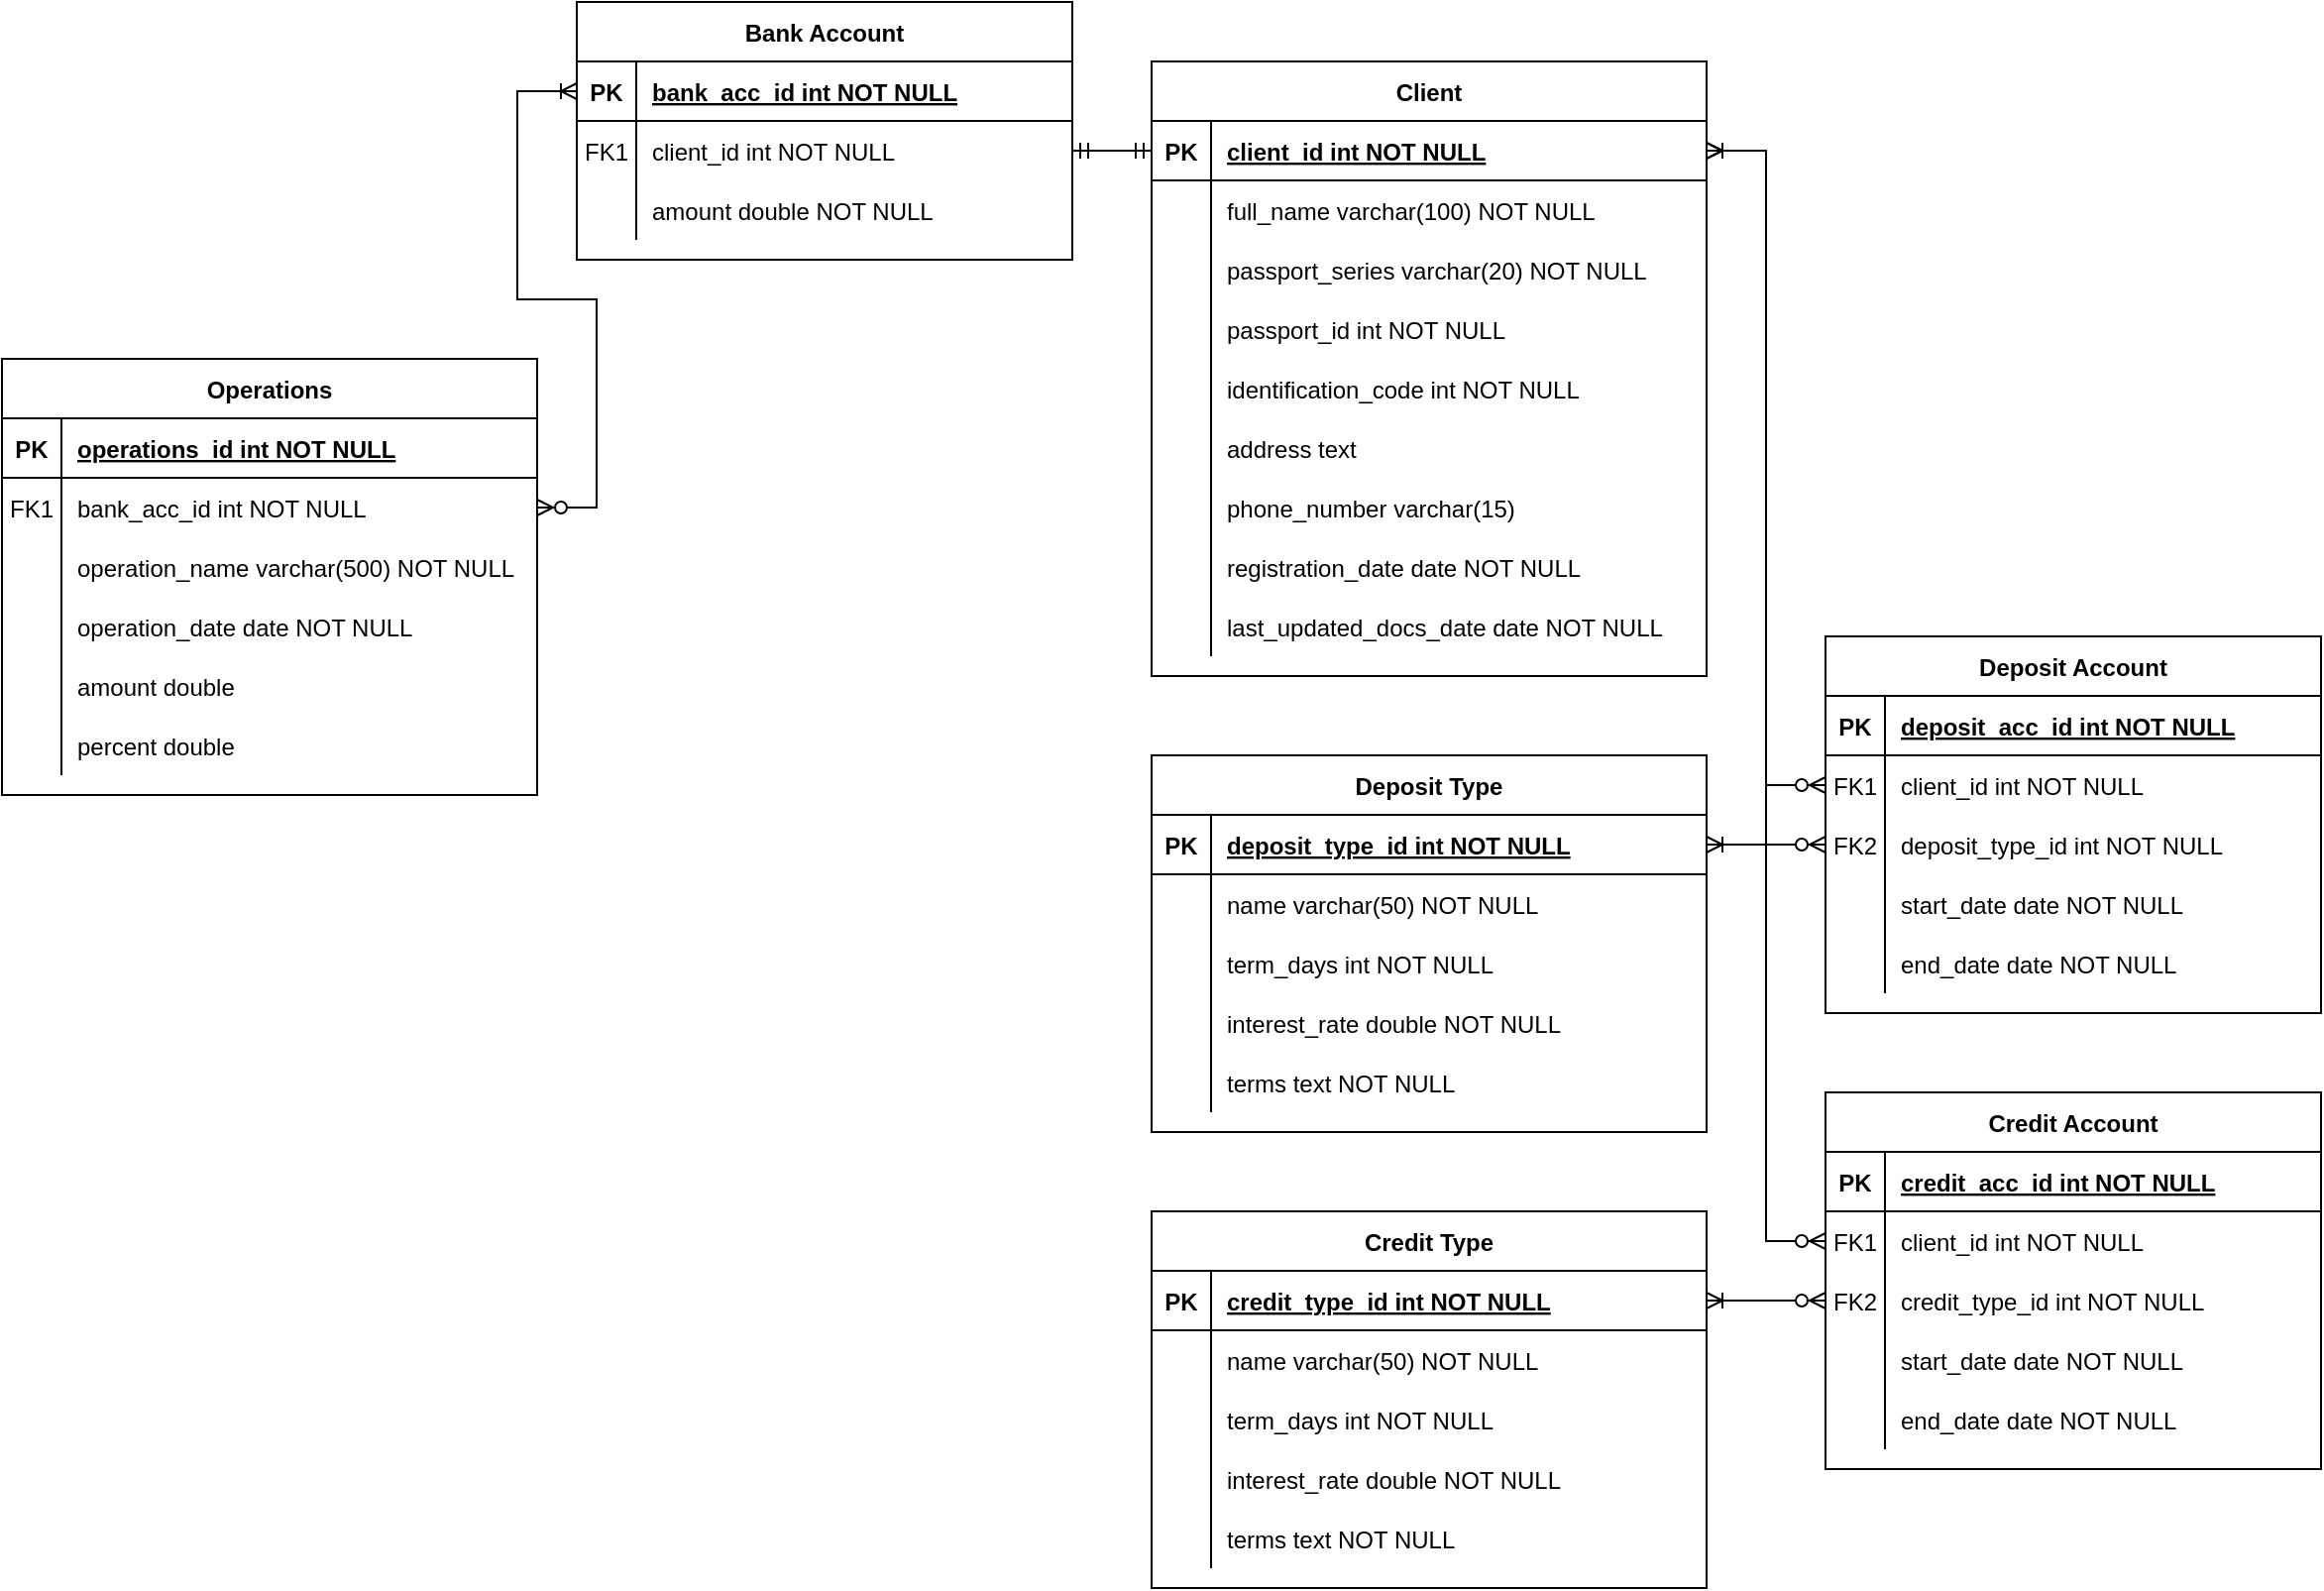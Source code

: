 <mxfile version="20.2.7" type="github">
  <diagram id="R2lEEEUBdFMjLlhIrx00" name="Page-1">
    <mxGraphModel dx="2382" dy="1233" grid="0" gridSize="10" guides="1" tooltips="1" connect="1" arrows="1" fold="1" page="0" pageScale="1" pageWidth="827" pageHeight="1169" math="0" shadow="0" extFonts="Permanent Marker^https://fonts.googleapis.com/css?family=Permanent+Marker">
      <root>
        <mxCell id="0" />
        <mxCell id="1" parent="0" />
        <mxCell id="C-vyLk0tnHw3VtMMgP7b-2" value="Client" style="shape=table;startSize=30;container=1;collapsible=1;childLayout=tableLayout;fixedRows=1;rowLines=0;fontStyle=1;align=center;resizeLast=1;" parent="1" vertex="1">
          <mxGeometry x="120" width="280" height="310" as="geometry" />
        </mxCell>
        <mxCell id="C-vyLk0tnHw3VtMMgP7b-3" value="" style="shape=partialRectangle;collapsible=0;dropTarget=0;pointerEvents=0;fillColor=none;points=[[0,0.5],[1,0.5]];portConstraint=eastwest;top=0;left=0;right=0;bottom=1;" parent="C-vyLk0tnHw3VtMMgP7b-2" vertex="1">
          <mxGeometry y="30" width="280" height="30" as="geometry" />
        </mxCell>
        <mxCell id="C-vyLk0tnHw3VtMMgP7b-4" value="PK" style="shape=partialRectangle;overflow=hidden;connectable=0;fillColor=none;top=0;left=0;bottom=0;right=0;fontStyle=1;" parent="C-vyLk0tnHw3VtMMgP7b-3" vertex="1">
          <mxGeometry width="30" height="30" as="geometry">
            <mxRectangle width="30" height="30" as="alternateBounds" />
          </mxGeometry>
        </mxCell>
        <mxCell id="C-vyLk0tnHw3VtMMgP7b-5" value="client_id int NOT NULL " style="shape=partialRectangle;overflow=hidden;connectable=0;fillColor=none;top=0;left=0;bottom=0;right=0;align=left;spacingLeft=6;fontStyle=5;" parent="C-vyLk0tnHw3VtMMgP7b-3" vertex="1">
          <mxGeometry x="30" width="250" height="30" as="geometry">
            <mxRectangle width="250" height="30" as="alternateBounds" />
          </mxGeometry>
        </mxCell>
        <mxCell id="C-vyLk0tnHw3VtMMgP7b-9" value="" style="shape=partialRectangle;collapsible=0;dropTarget=0;pointerEvents=0;fillColor=none;points=[[0,0.5],[1,0.5]];portConstraint=eastwest;top=0;left=0;right=0;bottom=0;" parent="C-vyLk0tnHw3VtMMgP7b-2" vertex="1">
          <mxGeometry y="60" width="280" height="30" as="geometry" />
        </mxCell>
        <mxCell id="C-vyLk0tnHw3VtMMgP7b-10" value="" style="shape=partialRectangle;overflow=hidden;connectable=0;fillColor=none;top=0;left=0;bottom=0;right=0;" parent="C-vyLk0tnHw3VtMMgP7b-9" vertex="1">
          <mxGeometry width="30" height="30" as="geometry">
            <mxRectangle width="30" height="30" as="alternateBounds" />
          </mxGeometry>
        </mxCell>
        <mxCell id="C-vyLk0tnHw3VtMMgP7b-11" value="full_name varchar(100) NOT NULL" style="shape=partialRectangle;overflow=hidden;connectable=0;fillColor=none;top=0;left=0;bottom=0;right=0;align=left;spacingLeft=6;" parent="C-vyLk0tnHw3VtMMgP7b-9" vertex="1">
          <mxGeometry x="30" width="250" height="30" as="geometry">
            <mxRectangle width="250" height="30" as="alternateBounds" />
          </mxGeometry>
        </mxCell>
        <mxCell id="oc1Mssb3jHGaq7FhMnsz-120" value="" style="shape=partialRectangle;collapsible=0;dropTarget=0;pointerEvents=0;fillColor=none;points=[[0,0.5],[1,0.5]];portConstraint=eastwest;top=0;left=0;right=0;bottom=0;" parent="C-vyLk0tnHw3VtMMgP7b-2" vertex="1">
          <mxGeometry y="90" width="280" height="30" as="geometry" />
        </mxCell>
        <mxCell id="oc1Mssb3jHGaq7FhMnsz-121" value="" style="shape=partialRectangle;overflow=hidden;connectable=0;fillColor=none;top=0;left=0;bottom=0;right=0;" parent="oc1Mssb3jHGaq7FhMnsz-120" vertex="1">
          <mxGeometry width="30" height="30" as="geometry">
            <mxRectangle width="30" height="30" as="alternateBounds" />
          </mxGeometry>
        </mxCell>
        <mxCell id="oc1Mssb3jHGaq7FhMnsz-122" value="passport_series varchar(20) NOT NULL" style="shape=partialRectangle;overflow=hidden;connectable=0;fillColor=none;top=0;left=0;bottom=0;right=0;align=left;spacingLeft=6;" parent="oc1Mssb3jHGaq7FhMnsz-120" vertex="1">
          <mxGeometry x="30" width="250" height="30" as="geometry">
            <mxRectangle width="250" height="30" as="alternateBounds" />
          </mxGeometry>
        </mxCell>
        <mxCell id="oc1Mssb3jHGaq7FhMnsz-80" value="" style="shape=partialRectangle;collapsible=0;dropTarget=0;pointerEvents=0;fillColor=none;points=[[0,0.5],[1,0.5]];portConstraint=eastwest;top=0;left=0;right=0;bottom=0;" parent="C-vyLk0tnHw3VtMMgP7b-2" vertex="1">
          <mxGeometry y="120" width="280" height="30" as="geometry" />
        </mxCell>
        <mxCell id="oc1Mssb3jHGaq7FhMnsz-81" value="" style="shape=partialRectangle;overflow=hidden;connectable=0;fillColor=none;top=0;left=0;bottom=0;right=0;" parent="oc1Mssb3jHGaq7FhMnsz-80" vertex="1">
          <mxGeometry width="30" height="30" as="geometry">
            <mxRectangle width="30" height="30" as="alternateBounds" />
          </mxGeometry>
        </mxCell>
        <mxCell id="oc1Mssb3jHGaq7FhMnsz-82" value="passport_id int NOT NULL" style="shape=partialRectangle;overflow=hidden;connectable=0;fillColor=none;top=0;left=0;bottom=0;right=0;align=left;spacingLeft=6;" parent="oc1Mssb3jHGaq7FhMnsz-80" vertex="1">
          <mxGeometry x="30" width="250" height="30" as="geometry">
            <mxRectangle width="250" height="30" as="alternateBounds" />
          </mxGeometry>
        </mxCell>
        <mxCell id="oc1Mssb3jHGaq7FhMnsz-83" value="" style="shape=partialRectangle;collapsible=0;dropTarget=0;pointerEvents=0;fillColor=none;points=[[0,0.5],[1,0.5]];portConstraint=eastwest;top=0;left=0;right=0;bottom=0;" parent="C-vyLk0tnHw3VtMMgP7b-2" vertex="1">
          <mxGeometry y="150" width="280" height="30" as="geometry" />
        </mxCell>
        <mxCell id="oc1Mssb3jHGaq7FhMnsz-84" value="" style="shape=partialRectangle;overflow=hidden;connectable=0;fillColor=none;top=0;left=0;bottom=0;right=0;" parent="oc1Mssb3jHGaq7FhMnsz-83" vertex="1">
          <mxGeometry width="30" height="30" as="geometry">
            <mxRectangle width="30" height="30" as="alternateBounds" />
          </mxGeometry>
        </mxCell>
        <mxCell id="oc1Mssb3jHGaq7FhMnsz-85" value="identification_code int NOT NULL" style="shape=partialRectangle;overflow=hidden;connectable=0;fillColor=none;top=0;left=0;bottom=0;right=0;align=left;spacingLeft=6;" parent="oc1Mssb3jHGaq7FhMnsz-83" vertex="1">
          <mxGeometry x="30" width="250" height="30" as="geometry">
            <mxRectangle width="250" height="30" as="alternateBounds" />
          </mxGeometry>
        </mxCell>
        <mxCell id="oc1Mssb3jHGaq7FhMnsz-86" value="" style="shape=partialRectangle;collapsible=0;dropTarget=0;pointerEvents=0;fillColor=none;points=[[0,0.5],[1,0.5]];portConstraint=eastwest;top=0;left=0;right=0;bottom=0;" parent="C-vyLk0tnHw3VtMMgP7b-2" vertex="1">
          <mxGeometry y="180" width="280" height="30" as="geometry" />
        </mxCell>
        <mxCell id="oc1Mssb3jHGaq7FhMnsz-87" value="" style="shape=partialRectangle;overflow=hidden;connectable=0;fillColor=none;top=0;left=0;bottom=0;right=0;" parent="oc1Mssb3jHGaq7FhMnsz-86" vertex="1">
          <mxGeometry width="30" height="30" as="geometry">
            <mxRectangle width="30" height="30" as="alternateBounds" />
          </mxGeometry>
        </mxCell>
        <mxCell id="oc1Mssb3jHGaq7FhMnsz-88" value="address text" style="shape=partialRectangle;overflow=hidden;connectable=0;fillColor=none;top=0;left=0;bottom=0;right=0;align=left;spacingLeft=6;" parent="oc1Mssb3jHGaq7FhMnsz-86" vertex="1">
          <mxGeometry x="30" width="250" height="30" as="geometry">
            <mxRectangle width="250" height="30" as="alternateBounds" />
          </mxGeometry>
        </mxCell>
        <mxCell id="oc1Mssb3jHGaq7FhMnsz-89" value="" style="shape=partialRectangle;collapsible=0;dropTarget=0;pointerEvents=0;fillColor=none;points=[[0,0.5],[1,0.5]];portConstraint=eastwest;top=0;left=0;right=0;bottom=0;" parent="C-vyLk0tnHw3VtMMgP7b-2" vertex="1">
          <mxGeometry y="210" width="280" height="30" as="geometry" />
        </mxCell>
        <mxCell id="oc1Mssb3jHGaq7FhMnsz-90" value="" style="shape=partialRectangle;overflow=hidden;connectable=0;fillColor=none;top=0;left=0;bottom=0;right=0;" parent="oc1Mssb3jHGaq7FhMnsz-89" vertex="1">
          <mxGeometry width="30" height="30" as="geometry">
            <mxRectangle width="30" height="30" as="alternateBounds" />
          </mxGeometry>
        </mxCell>
        <mxCell id="oc1Mssb3jHGaq7FhMnsz-91" value="phone_number varchar(15)" style="shape=partialRectangle;overflow=hidden;connectable=0;fillColor=none;top=0;left=0;bottom=0;right=0;align=left;spacingLeft=6;" parent="oc1Mssb3jHGaq7FhMnsz-89" vertex="1">
          <mxGeometry x="30" width="250" height="30" as="geometry">
            <mxRectangle width="250" height="30" as="alternateBounds" />
          </mxGeometry>
        </mxCell>
        <mxCell id="oc1Mssb3jHGaq7FhMnsz-123" value="" style="shape=partialRectangle;collapsible=0;dropTarget=0;pointerEvents=0;fillColor=none;points=[[0,0.5],[1,0.5]];portConstraint=eastwest;top=0;left=0;right=0;bottom=0;" parent="C-vyLk0tnHw3VtMMgP7b-2" vertex="1">
          <mxGeometry y="240" width="280" height="30" as="geometry" />
        </mxCell>
        <mxCell id="oc1Mssb3jHGaq7FhMnsz-124" value="" style="shape=partialRectangle;overflow=hidden;connectable=0;fillColor=none;top=0;left=0;bottom=0;right=0;" parent="oc1Mssb3jHGaq7FhMnsz-123" vertex="1">
          <mxGeometry width="30" height="30" as="geometry">
            <mxRectangle width="30" height="30" as="alternateBounds" />
          </mxGeometry>
        </mxCell>
        <mxCell id="oc1Mssb3jHGaq7FhMnsz-125" value="registration_date date NOT NULL" style="shape=partialRectangle;overflow=hidden;connectable=0;fillColor=none;top=0;left=0;bottom=0;right=0;align=left;spacingLeft=6;" parent="oc1Mssb3jHGaq7FhMnsz-123" vertex="1">
          <mxGeometry x="30" width="250" height="30" as="geometry">
            <mxRectangle width="250" height="30" as="alternateBounds" />
          </mxGeometry>
        </mxCell>
        <mxCell id="oc1Mssb3jHGaq7FhMnsz-129" value="" style="shape=partialRectangle;collapsible=0;dropTarget=0;pointerEvents=0;fillColor=none;points=[[0,0.5],[1,0.5]];portConstraint=eastwest;top=0;left=0;right=0;bottom=0;" parent="C-vyLk0tnHw3VtMMgP7b-2" vertex="1">
          <mxGeometry y="270" width="280" height="30" as="geometry" />
        </mxCell>
        <mxCell id="oc1Mssb3jHGaq7FhMnsz-130" value="" style="shape=partialRectangle;overflow=hidden;connectable=0;fillColor=none;top=0;left=0;bottom=0;right=0;" parent="oc1Mssb3jHGaq7FhMnsz-129" vertex="1">
          <mxGeometry width="30" height="30" as="geometry">
            <mxRectangle width="30" height="30" as="alternateBounds" />
          </mxGeometry>
        </mxCell>
        <mxCell id="oc1Mssb3jHGaq7FhMnsz-131" value="last_updated_docs_date date NOT NULL" style="shape=partialRectangle;overflow=hidden;connectable=0;fillColor=none;top=0;left=0;bottom=0;right=0;align=left;spacingLeft=6;" parent="oc1Mssb3jHGaq7FhMnsz-129" vertex="1">
          <mxGeometry x="30" width="250" height="30" as="geometry">
            <mxRectangle width="250" height="30" as="alternateBounds" />
          </mxGeometry>
        </mxCell>
        <mxCell id="C-vyLk0tnHw3VtMMgP7b-23" value="Deposit Type" style="shape=table;startSize=30;container=1;collapsible=1;childLayout=tableLayout;fixedRows=1;rowLines=0;fontStyle=1;align=center;resizeLast=1;" parent="1" vertex="1">
          <mxGeometry x="120" y="350" width="280" height="190" as="geometry">
            <mxRectangle x="120" y="360" width="110" height="30" as="alternateBounds" />
          </mxGeometry>
        </mxCell>
        <mxCell id="C-vyLk0tnHw3VtMMgP7b-24" value="" style="shape=partialRectangle;collapsible=0;dropTarget=0;pointerEvents=0;fillColor=none;points=[[0,0.5],[1,0.5]];portConstraint=eastwest;top=0;left=0;right=0;bottom=1;" parent="C-vyLk0tnHw3VtMMgP7b-23" vertex="1">
          <mxGeometry y="30" width="280" height="30" as="geometry" />
        </mxCell>
        <mxCell id="C-vyLk0tnHw3VtMMgP7b-25" value="PK" style="shape=partialRectangle;overflow=hidden;connectable=0;fillColor=none;top=0;left=0;bottom=0;right=0;fontStyle=1;" parent="C-vyLk0tnHw3VtMMgP7b-24" vertex="1">
          <mxGeometry width="30" height="30" as="geometry">
            <mxRectangle width="30" height="30" as="alternateBounds" />
          </mxGeometry>
        </mxCell>
        <mxCell id="C-vyLk0tnHw3VtMMgP7b-26" value="deposit_type_id int NOT NULL " style="shape=partialRectangle;overflow=hidden;connectable=0;fillColor=none;top=0;left=0;bottom=0;right=0;align=left;spacingLeft=6;fontStyle=5;" parent="C-vyLk0tnHw3VtMMgP7b-24" vertex="1">
          <mxGeometry x="30" width="250" height="30" as="geometry">
            <mxRectangle width="250" height="30" as="alternateBounds" />
          </mxGeometry>
        </mxCell>
        <mxCell id="C-vyLk0tnHw3VtMMgP7b-27" value="" style="shape=partialRectangle;collapsible=0;dropTarget=0;pointerEvents=0;fillColor=none;points=[[0,0.5],[1,0.5]];portConstraint=eastwest;top=0;left=0;right=0;bottom=0;" parent="C-vyLk0tnHw3VtMMgP7b-23" vertex="1">
          <mxGeometry y="60" width="280" height="30" as="geometry" />
        </mxCell>
        <mxCell id="C-vyLk0tnHw3VtMMgP7b-28" value="" style="shape=partialRectangle;overflow=hidden;connectable=0;fillColor=none;top=0;left=0;bottom=0;right=0;" parent="C-vyLk0tnHw3VtMMgP7b-27" vertex="1">
          <mxGeometry width="30" height="30" as="geometry">
            <mxRectangle width="30" height="30" as="alternateBounds" />
          </mxGeometry>
        </mxCell>
        <mxCell id="C-vyLk0tnHw3VtMMgP7b-29" value="name varchar(50) NOT NULL" style="shape=partialRectangle;overflow=hidden;connectable=0;fillColor=none;top=0;left=0;bottom=0;right=0;align=left;spacingLeft=6;" parent="C-vyLk0tnHw3VtMMgP7b-27" vertex="1">
          <mxGeometry x="30" width="250" height="30" as="geometry">
            <mxRectangle width="250" height="30" as="alternateBounds" />
          </mxGeometry>
        </mxCell>
        <mxCell id="oc1Mssb3jHGaq7FhMnsz-92" value="" style="shape=partialRectangle;collapsible=0;dropTarget=0;pointerEvents=0;fillColor=none;points=[[0,0.5],[1,0.5]];portConstraint=eastwest;top=0;left=0;right=0;bottom=0;" parent="C-vyLk0tnHw3VtMMgP7b-23" vertex="1">
          <mxGeometry y="90" width="280" height="30" as="geometry" />
        </mxCell>
        <mxCell id="oc1Mssb3jHGaq7FhMnsz-93" value="" style="shape=partialRectangle;overflow=hidden;connectable=0;fillColor=none;top=0;left=0;bottom=0;right=0;" parent="oc1Mssb3jHGaq7FhMnsz-92" vertex="1">
          <mxGeometry width="30" height="30" as="geometry">
            <mxRectangle width="30" height="30" as="alternateBounds" />
          </mxGeometry>
        </mxCell>
        <mxCell id="oc1Mssb3jHGaq7FhMnsz-94" value="term_days int NOT NULL" style="shape=partialRectangle;overflow=hidden;connectable=0;fillColor=none;top=0;left=0;bottom=0;right=0;align=left;spacingLeft=6;" parent="oc1Mssb3jHGaq7FhMnsz-92" vertex="1">
          <mxGeometry x="30" width="250" height="30" as="geometry">
            <mxRectangle width="250" height="30" as="alternateBounds" />
          </mxGeometry>
        </mxCell>
        <mxCell id="oc1Mssb3jHGaq7FhMnsz-95" value="" style="shape=partialRectangle;collapsible=0;dropTarget=0;pointerEvents=0;fillColor=none;points=[[0,0.5],[1,0.5]];portConstraint=eastwest;top=0;left=0;right=0;bottom=0;" parent="C-vyLk0tnHw3VtMMgP7b-23" vertex="1">
          <mxGeometry y="120" width="280" height="30" as="geometry" />
        </mxCell>
        <mxCell id="oc1Mssb3jHGaq7FhMnsz-96" value="" style="shape=partialRectangle;overflow=hidden;connectable=0;fillColor=none;top=0;left=0;bottom=0;right=0;" parent="oc1Mssb3jHGaq7FhMnsz-95" vertex="1">
          <mxGeometry width="30" height="30" as="geometry">
            <mxRectangle width="30" height="30" as="alternateBounds" />
          </mxGeometry>
        </mxCell>
        <mxCell id="oc1Mssb3jHGaq7FhMnsz-97" value="interest_rate double NOT NULL" style="shape=partialRectangle;overflow=hidden;connectable=0;fillColor=none;top=0;left=0;bottom=0;right=0;align=left;spacingLeft=6;" parent="oc1Mssb3jHGaq7FhMnsz-95" vertex="1">
          <mxGeometry x="30" width="250" height="30" as="geometry">
            <mxRectangle width="250" height="30" as="alternateBounds" />
          </mxGeometry>
        </mxCell>
        <mxCell id="oc1Mssb3jHGaq7FhMnsz-98" value="" style="shape=partialRectangle;collapsible=0;dropTarget=0;pointerEvents=0;fillColor=none;points=[[0,0.5],[1,0.5]];portConstraint=eastwest;top=0;left=0;right=0;bottom=0;" parent="C-vyLk0tnHw3VtMMgP7b-23" vertex="1">
          <mxGeometry y="150" width="280" height="30" as="geometry" />
        </mxCell>
        <mxCell id="oc1Mssb3jHGaq7FhMnsz-99" value="" style="shape=partialRectangle;overflow=hidden;connectable=0;fillColor=none;top=0;left=0;bottom=0;right=0;" parent="oc1Mssb3jHGaq7FhMnsz-98" vertex="1">
          <mxGeometry width="30" height="30" as="geometry">
            <mxRectangle width="30" height="30" as="alternateBounds" />
          </mxGeometry>
        </mxCell>
        <mxCell id="oc1Mssb3jHGaq7FhMnsz-100" value="terms text NOT NULL" style="shape=partialRectangle;overflow=hidden;connectable=0;fillColor=none;top=0;left=0;bottom=0;right=0;align=left;spacingLeft=6;" parent="oc1Mssb3jHGaq7FhMnsz-98" vertex="1">
          <mxGeometry x="30" width="250" height="30" as="geometry">
            <mxRectangle width="250" height="30" as="alternateBounds" />
          </mxGeometry>
        </mxCell>
        <mxCell id="oc1Mssb3jHGaq7FhMnsz-61" value="Deposit Account" style="shape=table;startSize=30;container=1;collapsible=1;childLayout=tableLayout;fixedRows=1;rowLines=0;fontStyle=1;align=center;resizeLast=1;" parent="1" vertex="1">
          <mxGeometry x="460" y="290" width="250" height="190" as="geometry" />
        </mxCell>
        <mxCell id="oc1Mssb3jHGaq7FhMnsz-62" value="" style="shape=partialRectangle;collapsible=0;dropTarget=0;pointerEvents=0;fillColor=none;points=[[0,0.5],[1,0.5]];portConstraint=eastwest;top=0;left=0;right=0;bottom=1;" parent="oc1Mssb3jHGaq7FhMnsz-61" vertex="1">
          <mxGeometry y="30" width="250" height="30" as="geometry" />
        </mxCell>
        <mxCell id="oc1Mssb3jHGaq7FhMnsz-63" value="PK" style="shape=partialRectangle;overflow=hidden;connectable=0;fillColor=none;top=0;left=0;bottom=0;right=0;fontStyle=1;" parent="oc1Mssb3jHGaq7FhMnsz-62" vertex="1">
          <mxGeometry width="30" height="30" as="geometry">
            <mxRectangle width="30" height="30" as="alternateBounds" />
          </mxGeometry>
        </mxCell>
        <mxCell id="oc1Mssb3jHGaq7FhMnsz-64" value="deposit_acc_id int NOT NULL " style="shape=partialRectangle;overflow=hidden;connectable=0;fillColor=none;top=0;left=0;bottom=0;right=0;align=left;spacingLeft=6;fontStyle=5;" parent="oc1Mssb3jHGaq7FhMnsz-62" vertex="1">
          <mxGeometry x="30" width="220" height="30" as="geometry">
            <mxRectangle width="220" height="30" as="alternateBounds" />
          </mxGeometry>
        </mxCell>
        <mxCell id="oc1Mssb3jHGaq7FhMnsz-65" value="" style="shape=partialRectangle;collapsible=0;dropTarget=0;pointerEvents=0;fillColor=none;points=[[0,0.5],[1,0.5]];portConstraint=eastwest;top=0;left=0;right=0;bottom=0;" parent="oc1Mssb3jHGaq7FhMnsz-61" vertex="1">
          <mxGeometry y="60" width="250" height="30" as="geometry" />
        </mxCell>
        <mxCell id="oc1Mssb3jHGaq7FhMnsz-66" value="FK1" style="shape=partialRectangle;overflow=hidden;connectable=0;fillColor=none;top=0;left=0;bottom=0;right=0;" parent="oc1Mssb3jHGaq7FhMnsz-65" vertex="1">
          <mxGeometry width="30" height="30" as="geometry">
            <mxRectangle width="30" height="30" as="alternateBounds" />
          </mxGeometry>
        </mxCell>
        <mxCell id="oc1Mssb3jHGaq7FhMnsz-67" value="client_id int NOT NULL" style="shape=partialRectangle;overflow=hidden;connectable=0;fillColor=none;top=0;left=0;bottom=0;right=0;align=left;spacingLeft=6;" parent="oc1Mssb3jHGaq7FhMnsz-65" vertex="1">
          <mxGeometry x="30" width="220" height="30" as="geometry">
            <mxRectangle width="220" height="30" as="alternateBounds" />
          </mxGeometry>
        </mxCell>
        <mxCell id="oc1Mssb3jHGaq7FhMnsz-71" value="" style="shape=partialRectangle;collapsible=0;dropTarget=0;pointerEvents=0;fillColor=none;points=[[0,0.5],[1,0.5]];portConstraint=eastwest;top=0;left=0;right=0;bottom=0;" parent="oc1Mssb3jHGaq7FhMnsz-61" vertex="1">
          <mxGeometry y="90" width="250" height="30" as="geometry" />
        </mxCell>
        <mxCell id="oc1Mssb3jHGaq7FhMnsz-72" value="FK2" style="shape=partialRectangle;overflow=hidden;connectable=0;fillColor=none;top=0;left=0;bottom=0;right=0;" parent="oc1Mssb3jHGaq7FhMnsz-71" vertex="1">
          <mxGeometry width="30" height="30" as="geometry">
            <mxRectangle width="30" height="30" as="alternateBounds" />
          </mxGeometry>
        </mxCell>
        <mxCell id="oc1Mssb3jHGaq7FhMnsz-73" value="deposit_type_id int NOT NULL" style="shape=partialRectangle;overflow=hidden;connectable=0;fillColor=none;top=0;left=0;bottom=0;right=0;align=left;spacingLeft=6;" parent="oc1Mssb3jHGaq7FhMnsz-71" vertex="1">
          <mxGeometry x="30" width="220" height="30" as="geometry">
            <mxRectangle width="220" height="30" as="alternateBounds" />
          </mxGeometry>
        </mxCell>
        <mxCell id="oc1Mssb3jHGaq7FhMnsz-68" value="" style="shape=partialRectangle;collapsible=0;dropTarget=0;pointerEvents=0;fillColor=none;points=[[0,0.5],[1,0.5]];portConstraint=eastwest;top=0;left=0;right=0;bottom=0;" parent="oc1Mssb3jHGaq7FhMnsz-61" vertex="1">
          <mxGeometry y="120" width="250" height="30" as="geometry" />
        </mxCell>
        <mxCell id="oc1Mssb3jHGaq7FhMnsz-69" value="" style="shape=partialRectangle;overflow=hidden;connectable=0;fillColor=none;top=0;left=0;bottom=0;right=0;" parent="oc1Mssb3jHGaq7FhMnsz-68" vertex="1">
          <mxGeometry width="30" height="30" as="geometry">
            <mxRectangle width="30" height="30" as="alternateBounds" />
          </mxGeometry>
        </mxCell>
        <mxCell id="oc1Mssb3jHGaq7FhMnsz-70" value="start_date date NOT NULL" style="shape=partialRectangle;overflow=hidden;connectable=0;fillColor=none;top=0;left=0;bottom=0;right=0;align=left;spacingLeft=6;" parent="oc1Mssb3jHGaq7FhMnsz-68" vertex="1">
          <mxGeometry x="30" width="220" height="30" as="geometry">
            <mxRectangle width="220" height="30" as="alternateBounds" />
          </mxGeometry>
        </mxCell>
        <mxCell id="oc1Mssb3jHGaq7FhMnsz-132" value="" style="shape=partialRectangle;collapsible=0;dropTarget=0;pointerEvents=0;fillColor=none;points=[[0,0.5],[1,0.5]];portConstraint=eastwest;top=0;left=0;right=0;bottom=0;" parent="oc1Mssb3jHGaq7FhMnsz-61" vertex="1">
          <mxGeometry y="150" width="250" height="30" as="geometry" />
        </mxCell>
        <mxCell id="oc1Mssb3jHGaq7FhMnsz-133" value="" style="shape=partialRectangle;overflow=hidden;connectable=0;fillColor=none;top=0;left=0;bottom=0;right=0;" parent="oc1Mssb3jHGaq7FhMnsz-132" vertex="1">
          <mxGeometry width="30" height="30" as="geometry">
            <mxRectangle width="30" height="30" as="alternateBounds" />
          </mxGeometry>
        </mxCell>
        <mxCell id="oc1Mssb3jHGaq7FhMnsz-134" value="end_date date NOT NULL" style="shape=partialRectangle;overflow=hidden;connectable=0;fillColor=none;top=0;left=0;bottom=0;right=0;align=left;spacingLeft=6;" parent="oc1Mssb3jHGaq7FhMnsz-132" vertex="1">
          <mxGeometry x="30" width="220" height="30" as="geometry">
            <mxRectangle width="220" height="30" as="alternateBounds" />
          </mxGeometry>
        </mxCell>
        <mxCell id="oc1Mssb3jHGaq7FhMnsz-77" value="" style="edgeStyle=entityRelationEdgeStyle;fontSize=12;html=1;endArrow=ERoneToMany;startArrow=ERzeroToMany;rounded=0;entryX=1;entryY=0.5;entryDx=0;entryDy=0;exitX=0;exitY=0.5;exitDx=0;exitDy=0;" parent="1" source="oc1Mssb3jHGaq7FhMnsz-71" target="C-vyLk0tnHw3VtMMgP7b-24" edge="1">
          <mxGeometry width="100" height="100" relative="1" as="geometry">
            <mxPoint x="210" y="270" as="sourcePoint" />
            <mxPoint x="170" y="340" as="targetPoint" />
          </mxGeometry>
        </mxCell>
        <mxCell id="oc1Mssb3jHGaq7FhMnsz-135" value="" style="edgeStyle=entityRelationEdgeStyle;fontSize=12;html=1;endArrow=ERoneToMany;startArrow=ERzeroToMany;rounded=0;entryX=1;entryY=0.5;entryDx=0;entryDy=0;exitX=0;exitY=0.5;exitDx=0;exitDy=0;" parent="1" source="oc1Mssb3jHGaq7FhMnsz-65" target="C-vyLk0tnHw3VtMMgP7b-3" edge="1">
          <mxGeometry width="100" height="100" relative="1" as="geometry">
            <mxPoint x="560" y="60" as="sourcePoint" />
            <mxPoint x="500" y="160" as="targetPoint" />
          </mxGeometry>
        </mxCell>
        <mxCell id="DUC_Sa_oeEElUb0UFha6-1" value="Bank Account" style="shape=table;startSize=30;container=1;collapsible=1;childLayout=tableLayout;fixedRows=1;rowLines=0;fontStyle=1;align=center;resizeLast=1;" parent="1" vertex="1">
          <mxGeometry x="-170" y="-30" width="250" height="130" as="geometry" />
        </mxCell>
        <mxCell id="DUC_Sa_oeEElUb0UFha6-2" value="" style="shape=partialRectangle;collapsible=0;dropTarget=0;pointerEvents=0;fillColor=none;points=[[0,0.5],[1,0.5]];portConstraint=eastwest;top=0;left=0;right=0;bottom=1;" parent="DUC_Sa_oeEElUb0UFha6-1" vertex="1">
          <mxGeometry y="30" width="250" height="30" as="geometry" />
        </mxCell>
        <mxCell id="DUC_Sa_oeEElUb0UFha6-3" value="PK" style="shape=partialRectangle;overflow=hidden;connectable=0;fillColor=none;top=0;left=0;bottom=0;right=0;fontStyle=1;" parent="DUC_Sa_oeEElUb0UFha6-2" vertex="1">
          <mxGeometry width="30" height="30" as="geometry">
            <mxRectangle width="30" height="30" as="alternateBounds" />
          </mxGeometry>
        </mxCell>
        <mxCell id="DUC_Sa_oeEElUb0UFha6-4" value="bank_acc_id int NOT NULL " style="shape=partialRectangle;overflow=hidden;connectable=0;fillColor=none;top=0;left=0;bottom=0;right=0;align=left;spacingLeft=6;fontStyle=5;" parent="DUC_Sa_oeEElUb0UFha6-2" vertex="1">
          <mxGeometry x="30" width="220" height="30" as="geometry">
            <mxRectangle width="220" height="30" as="alternateBounds" />
          </mxGeometry>
        </mxCell>
        <mxCell id="DUC_Sa_oeEElUb0UFha6-5" value="" style="shape=partialRectangle;collapsible=0;dropTarget=0;pointerEvents=0;fillColor=none;points=[[0,0.5],[1,0.5]];portConstraint=eastwest;top=0;left=0;right=0;bottom=0;" parent="DUC_Sa_oeEElUb0UFha6-1" vertex="1">
          <mxGeometry y="60" width="250" height="30" as="geometry" />
        </mxCell>
        <mxCell id="DUC_Sa_oeEElUb0UFha6-6" value="FK1" style="shape=partialRectangle;overflow=hidden;connectable=0;fillColor=none;top=0;left=0;bottom=0;right=0;" parent="DUC_Sa_oeEElUb0UFha6-5" vertex="1">
          <mxGeometry width="30" height="30" as="geometry">
            <mxRectangle width="30" height="30" as="alternateBounds" />
          </mxGeometry>
        </mxCell>
        <mxCell id="DUC_Sa_oeEElUb0UFha6-7" value="client_id int NOT NULL" style="shape=partialRectangle;overflow=hidden;connectable=0;fillColor=none;top=0;left=0;bottom=0;right=0;align=left;spacingLeft=6;" parent="DUC_Sa_oeEElUb0UFha6-5" vertex="1">
          <mxGeometry x="30" width="220" height="30" as="geometry">
            <mxRectangle width="220" height="30" as="alternateBounds" />
          </mxGeometry>
        </mxCell>
        <mxCell id="DUC_Sa_oeEElUb0UFha6-11" value="" style="shape=partialRectangle;collapsible=0;dropTarget=0;pointerEvents=0;fillColor=none;points=[[0,0.5],[1,0.5]];portConstraint=eastwest;top=0;left=0;right=0;bottom=0;" parent="DUC_Sa_oeEElUb0UFha6-1" vertex="1">
          <mxGeometry y="90" width="250" height="30" as="geometry" />
        </mxCell>
        <mxCell id="DUC_Sa_oeEElUb0UFha6-12" value="" style="shape=partialRectangle;overflow=hidden;connectable=0;fillColor=none;top=0;left=0;bottom=0;right=0;" parent="DUC_Sa_oeEElUb0UFha6-11" vertex="1">
          <mxGeometry width="30" height="30" as="geometry">
            <mxRectangle width="30" height="30" as="alternateBounds" />
          </mxGeometry>
        </mxCell>
        <mxCell id="DUC_Sa_oeEElUb0UFha6-13" value="amount double NOT NULL" style="shape=partialRectangle;overflow=hidden;connectable=0;fillColor=none;top=0;left=0;bottom=0;right=0;align=left;spacingLeft=6;" parent="DUC_Sa_oeEElUb0UFha6-11" vertex="1">
          <mxGeometry x="30" width="220" height="30" as="geometry">
            <mxRectangle width="220" height="30" as="alternateBounds" />
          </mxGeometry>
        </mxCell>
        <mxCell id="DUC_Sa_oeEElUb0UFha6-18" value="" style="edgeStyle=entityRelationEdgeStyle;fontSize=12;html=1;endArrow=ERmandOne;startArrow=ERmandOne;rounded=0;exitX=0;exitY=0.5;exitDx=0;exitDy=0;" parent="1" source="C-vyLk0tnHw3VtMMgP7b-3" target="DUC_Sa_oeEElUb0UFha6-5" edge="1">
          <mxGeometry width="100" height="100" relative="1" as="geometry">
            <mxPoint x="590" y="240" as="sourcePoint" />
            <mxPoint x="500" y="210" as="targetPoint" />
          </mxGeometry>
        </mxCell>
        <mxCell id="DUC_Sa_oeEElUb0UFha6-19" value="Operations" style="shape=table;startSize=30;container=1;collapsible=1;childLayout=tableLayout;fixedRows=1;rowLines=0;fontStyle=1;align=center;resizeLast=1;" parent="1" vertex="1">
          <mxGeometry x="-460" y="150" width="270" height="220" as="geometry" />
        </mxCell>
        <mxCell id="DUC_Sa_oeEElUb0UFha6-20" value="" style="shape=partialRectangle;collapsible=0;dropTarget=0;pointerEvents=0;fillColor=none;points=[[0,0.5],[1,0.5]];portConstraint=eastwest;top=0;left=0;right=0;bottom=1;" parent="DUC_Sa_oeEElUb0UFha6-19" vertex="1">
          <mxGeometry y="30" width="270" height="30" as="geometry" />
        </mxCell>
        <mxCell id="DUC_Sa_oeEElUb0UFha6-21" value="PK" style="shape=partialRectangle;overflow=hidden;connectable=0;fillColor=none;top=0;left=0;bottom=0;right=0;fontStyle=1;" parent="DUC_Sa_oeEElUb0UFha6-20" vertex="1">
          <mxGeometry width="30" height="30" as="geometry">
            <mxRectangle width="30" height="30" as="alternateBounds" />
          </mxGeometry>
        </mxCell>
        <mxCell id="DUC_Sa_oeEElUb0UFha6-22" value="operations_id int NOT NULL " style="shape=partialRectangle;overflow=hidden;connectable=0;fillColor=none;top=0;left=0;bottom=0;right=0;align=left;spacingLeft=6;fontStyle=5;" parent="DUC_Sa_oeEElUb0UFha6-20" vertex="1">
          <mxGeometry x="30" width="240" height="30" as="geometry">
            <mxRectangle width="240" height="30" as="alternateBounds" />
          </mxGeometry>
        </mxCell>
        <mxCell id="DUC_Sa_oeEElUb0UFha6-23" value="" style="shape=partialRectangle;collapsible=0;dropTarget=0;pointerEvents=0;fillColor=none;points=[[0,0.5],[1,0.5]];portConstraint=eastwest;top=0;left=0;right=0;bottom=0;" parent="DUC_Sa_oeEElUb0UFha6-19" vertex="1">
          <mxGeometry y="60" width="270" height="30" as="geometry" />
        </mxCell>
        <mxCell id="DUC_Sa_oeEElUb0UFha6-24" value="FK1" style="shape=partialRectangle;overflow=hidden;connectable=0;fillColor=none;top=0;left=0;bottom=0;right=0;" parent="DUC_Sa_oeEElUb0UFha6-23" vertex="1">
          <mxGeometry width="30" height="30" as="geometry">
            <mxRectangle width="30" height="30" as="alternateBounds" />
          </mxGeometry>
        </mxCell>
        <mxCell id="DUC_Sa_oeEElUb0UFha6-25" value="bank_acc_id int NOT NULL" style="shape=partialRectangle;overflow=hidden;connectable=0;fillColor=none;top=0;left=0;bottom=0;right=0;align=left;spacingLeft=6;" parent="DUC_Sa_oeEElUb0UFha6-23" vertex="1">
          <mxGeometry x="30" width="240" height="30" as="geometry">
            <mxRectangle width="240" height="30" as="alternateBounds" />
          </mxGeometry>
        </mxCell>
        <mxCell id="DUC_Sa_oeEElUb0UFha6-26" value="" style="shape=partialRectangle;collapsible=0;dropTarget=0;pointerEvents=0;fillColor=none;points=[[0,0.5],[1,0.5]];portConstraint=eastwest;top=0;left=0;right=0;bottom=0;" parent="DUC_Sa_oeEElUb0UFha6-19" vertex="1">
          <mxGeometry y="90" width="270" height="30" as="geometry" />
        </mxCell>
        <mxCell id="DUC_Sa_oeEElUb0UFha6-27" value="" style="shape=partialRectangle;overflow=hidden;connectable=0;fillColor=none;top=0;left=0;bottom=0;right=0;" parent="DUC_Sa_oeEElUb0UFha6-26" vertex="1">
          <mxGeometry width="30" height="30" as="geometry">
            <mxRectangle width="30" height="30" as="alternateBounds" />
          </mxGeometry>
        </mxCell>
        <mxCell id="DUC_Sa_oeEElUb0UFha6-28" value="operation_name varchar(500) NOT NULL" style="shape=partialRectangle;overflow=hidden;connectable=0;fillColor=none;top=0;left=0;bottom=0;right=0;align=left;spacingLeft=6;" parent="DUC_Sa_oeEElUb0UFha6-26" vertex="1">
          <mxGeometry x="30" width="240" height="30" as="geometry">
            <mxRectangle width="240" height="30" as="alternateBounds" />
          </mxGeometry>
        </mxCell>
        <mxCell id="hmycVkxKWpZpmw9Enjqs-1" value="" style="shape=partialRectangle;collapsible=0;dropTarget=0;pointerEvents=0;fillColor=none;points=[[0,0.5],[1,0.5]];portConstraint=eastwest;top=0;left=0;right=0;bottom=0;" vertex="1" parent="DUC_Sa_oeEElUb0UFha6-19">
          <mxGeometry y="120" width="270" height="30" as="geometry" />
        </mxCell>
        <mxCell id="hmycVkxKWpZpmw9Enjqs-2" value="" style="shape=partialRectangle;overflow=hidden;connectable=0;fillColor=none;top=0;left=0;bottom=0;right=0;" vertex="1" parent="hmycVkxKWpZpmw9Enjqs-1">
          <mxGeometry width="30" height="30" as="geometry">
            <mxRectangle width="30" height="30" as="alternateBounds" />
          </mxGeometry>
        </mxCell>
        <mxCell id="hmycVkxKWpZpmw9Enjqs-3" value="operation_date date NOT NULL" style="shape=partialRectangle;overflow=hidden;connectable=0;fillColor=none;top=0;left=0;bottom=0;right=0;align=left;spacingLeft=6;" vertex="1" parent="hmycVkxKWpZpmw9Enjqs-1">
          <mxGeometry x="30" width="240" height="30" as="geometry">
            <mxRectangle width="240" height="30" as="alternateBounds" />
          </mxGeometry>
        </mxCell>
        <mxCell id="DUC_Sa_oeEElUb0UFha6-29" value="" style="shape=partialRectangle;collapsible=0;dropTarget=0;pointerEvents=0;fillColor=none;points=[[0,0.5],[1,0.5]];portConstraint=eastwest;top=0;left=0;right=0;bottom=0;" parent="DUC_Sa_oeEElUb0UFha6-19" vertex="1">
          <mxGeometry y="150" width="270" height="30" as="geometry" />
        </mxCell>
        <mxCell id="DUC_Sa_oeEElUb0UFha6-30" value="" style="shape=partialRectangle;overflow=hidden;connectable=0;fillColor=none;top=0;left=0;bottom=0;right=0;" parent="DUC_Sa_oeEElUb0UFha6-29" vertex="1">
          <mxGeometry width="30" height="30" as="geometry">
            <mxRectangle width="30" height="30" as="alternateBounds" />
          </mxGeometry>
        </mxCell>
        <mxCell id="DUC_Sa_oeEElUb0UFha6-31" value="amount double" style="shape=partialRectangle;overflow=hidden;connectable=0;fillColor=none;top=0;left=0;bottom=0;right=0;align=left;spacingLeft=6;" parent="DUC_Sa_oeEElUb0UFha6-29" vertex="1">
          <mxGeometry x="30" width="240" height="30" as="geometry">
            <mxRectangle width="240" height="30" as="alternateBounds" />
          </mxGeometry>
        </mxCell>
        <mxCell id="DUC_Sa_oeEElUb0UFha6-32" value="" style="shape=partialRectangle;collapsible=0;dropTarget=0;pointerEvents=0;fillColor=none;points=[[0,0.5],[1,0.5]];portConstraint=eastwest;top=0;left=0;right=0;bottom=0;" parent="DUC_Sa_oeEElUb0UFha6-19" vertex="1">
          <mxGeometry y="180" width="270" height="30" as="geometry" />
        </mxCell>
        <mxCell id="DUC_Sa_oeEElUb0UFha6-33" value="" style="shape=partialRectangle;overflow=hidden;connectable=0;fillColor=none;top=0;left=0;bottom=0;right=0;" parent="DUC_Sa_oeEElUb0UFha6-32" vertex="1">
          <mxGeometry width="30" height="30" as="geometry">
            <mxRectangle width="30" height="30" as="alternateBounds" />
          </mxGeometry>
        </mxCell>
        <mxCell id="DUC_Sa_oeEElUb0UFha6-34" value="percent double" style="shape=partialRectangle;overflow=hidden;connectable=0;fillColor=none;top=0;left=0;bottom=0;right=0;align=left;spacingLeft=6;" parent="DUC_Sa_oeEElUb0UFha6-32" vertex="1">
          <mxGeometry x="30" width="240" height="30" as="geometry">
            <mxRectangle width="240" height="30" as="alternateBounds" />
          </mxGeometry>
        </mxCell>
        <mxCell id="DUC_Sa_oeEElUb0UFha6-37" value="Credit Type" style="shape=table;startSize=30;container=1;collapsible=1;childLayout=tableLayout;fixedRows=1;rowLines=0;fontStyle=1;align=center;resizeLast=1;" parent="1" vertex="1">
          <mxGeometry x="120" y="580" width="280" height="190" as="geometry">
            <mxRectangle x="120" y="360" width="110" height="30" as="alternateBounds" />
          </mxGeometry>
        </mxCell>
        <mxCell id="DUC_Sa_oeEElUb0UFha6-38" value="" style="shape=partialRectangle;collapsible=0;dropTarget=0;pointerEvents=0;fillColor=none;points=[[0,0.5],[1,0.5]];portConstraint=eastwest;top=0;left=0;right=0;bottom=1;" parent="DUC_Sa_oeEElUb0UFha6-37" vertex="1">
          <mxGeometry y="30" width="280" height="30" as="geometry" />
        </mxCell>
        <mxCell id="DUC_Sa_oeEElUb0UFha6-39" value="PK" style="shape=partialRectangle;overflow=hidden;connectable=0;fillColor=none;top=0;left=0;bottom=0;right=0;fontStyle=1;" parent="DUC_Sa_oeEElUb0UFha6-38" vertex="1">
          <mxGeometry width="30" height="30" as="geometry">
            <mxRectangle width="30" height="30" as="alternateBounds" />
          </mxGeometry>
        </mxCell>
        <mxCell id="DUC_Sa_oeEElUb0UFha6-40" value="credit_type_id int NOT NULL " style="shape=partialRectangle;overflow=hidden;connectable=0;fillColor=none;top=0;left=0;bottom=0;right=0;align=left;spacingLeft=6;fontStyle=5;" parent="DUC_Sa_oeEElUb0UFha6-38" vertex="1">
          <mxGeometry x="30" width="250" height="30" as="geometry">
            <mxRectangle width="250" height="30" as="alternateBounds" />
          </mxGeometry>
        </mxCell>
        <mxCell id="DUC_Sa_oeEElUb0UFha6-41" value="" style="shape=partialRectangle;collapsible=0;dropTarget=0;pointerEvents=0;fillColor=none;points=[[0,0.5],[1,0.5]];portConstraint=eastwest;top=0;left=0;right=0;bottom=0;" parent="DUC_Sa_oeEElUb0UFha6-37" vertex="1">
          <mxGeometry y="60" width="280" height="30" as="geometry" />
        </mxCell>
        <mxCell id="DUC_Sa_oeEElUb0UFha6-42" value="" style="shape=partialRectangle;overflow=hidden;connectable=0;fillColor=none;top=0;left=0;bottom=0;right=0;" parent="DUC_Sa_oeEElUb0UFha6-41" vertex="1">
          <mxGeometry width="30" height="30" as="geometry">
            <mxRectangle width="30" height="30" as="alternateBounds" />
          </mxGeometry>
        </mxCell>
        <mxCell id="DUC_Sa_oeEElUb0UFha6-43" value="name varchar(50) NOT NULL" style="shape=partialRectangle;overflow=hidden;connectable=0;fillColor=none;top=0;left=0;bottom=0;right=0;align=left;spacingLeft=6;" parent="DUC_Sa_oeEElUb0UFha6-41" vertex="1">
          <mxGeometry x="30" width="250" height="30" as="geometry">
            <mxRectangle width="250" height="30" as="alternateBounds" />
          </mxGeometry>
        </mxCell>
        <mxCell id="DUC_Sa_oeEElUb0UFha6-44" value="" style="shape=partialRectangle;collapsible=0;dropTarget=0;pointerEvents=0;fillColor=none;points=[[0,0.5],[1,0.5]];portConstraint=eastwest;top=0;left=0;right=0;bottom=0;" parent="DUC_Sa_oeEElUb0UFha6-37" vertex="1">
          <mxGeometry y="90" width="280" height="30" as="geometry" />
        </mxCell>
        <mxCell id="DUC_Sa_oeEElUb0UFha6-45" value="" style="shape=partialRectangle;overflow=hidden;connectable=0;fillColor=none;top=0;left=0;bottom=0;right=0;" parent="DUC_Sa_oeEElUb0UFha6-44" vertex="1">
          <mxGeometry width="30" height="30" as="geometry">
            <mxRectangle width="30" height="30" as="alternateBounds" />
          </mxGeometry>
        </mxCell>
        <mxCell id="DUC_Sa_oeEElUb0UFha6-46" value="term_days int NOT NULL" style="shape=partialRectangle;overflow=hidden;connectable=0;fillColor=none;top=0;left=0;bottom=0;right=0;align=left;spacingLeft=6;" parent="DUC_Sa_oeEElUb0UFha6-44" vertex="1">
          <mxGeometry x="30" width="250" height="30" as="geometry">
            <mxRectangle width="250" height="30" as="alternateBounds" />
          </mxGeometry>
        </mxCell>
        <mxCell id="DUC_Sa_oeEElUb0UFha6-47" value="" style="shape=partialRectangle;collapsible=0;dropTarget=0;pointerEvents=0;fillColor=none;points=[[0,0.5],[1,0.5]];portConstraint=eastwest;top=0;left=0;right=0;bottom=0;" parent="DUC_Sa_oeEElUb0UFha6-37" vertex="1">
          <mxGeometry y="120" width="280" height="30" as="geometry" />
        </mxCell>
        <mxCell id="DUC_Sa_oeEElUb0UFha6-48" value="" style="shape=partialRectangle;overflow=hidden;connectable=0;fillColor=none;top=0;left=0;bottom=0;right=0;" parent="DUC_Sa_oeEElUb0UFha6-47" vertex="1">
          <mxGeometry width="30" height="30" as="geometry">
            <mxRectangle width="30" height="30" as="alternateBounds" />
          </mxGeometry>
        </mxCell>
        <mxCell id="DUC_Sa_oeEElUb0UFha6-49" value="interest_rate double NOT NULL" style="shape=partialRectangle;overflow=hidden;connectable=0;fillColor=none;top=0;left=0;bottom=0;right=0;align=left;spacingLeft=6;" parent="DUC_Sa_oeEElUb0UFha6-47" vertex="1">
          <mxGeometry x="30" width="250" height="30" as="geometry">
            <mxRectangle width="250" height="30" as="alternateBounds" />
          </mxGeometry>
        </mxCell>
        <mxCell id="DUC_Sa_oeEElUb0UFha6-50" value="" style="shape=partialRectangle;collapsible=0;dropTarget=0;pointerEvents=0;fillColor=none;points=[[0,0.5],[1,0.5]];portConstraint=eastwest;top=0;left=0;right=0;bottom=0;" parent="DUC_Sa_oeEElUb0UFha6-37" vertex="1">
          <mxGeometry y="150" width="280" height="30" as="geometry" />
        </mxCell>
        <mxCell id="DUC_Sa_oeEElUb0UFha6-51" value="" style="shape=partialRectangle;overflow=hidden;connectable=0;fillColor=none;top=0;left=0;bottom=0;right=0;" parent="DUC_Sa_oeEElUb0UFha6-50" vertex="1">
          <mxGeometry width="30" height="30" as="geometry">
            <mxRectangle width="30" height="30" as="alternateBounds" />
          </mxGeometry>
        </mxCell>
        <mxCell id="DUC_Sa_oeEElUb0UFha6-52" value="terms text NOT NULL" style="shape=partialRectangle;overflow=hidden;connectable=0;fillColor=none;top=0;left=0;bottom=0;right=0;align=left;spacingLeft=6;" parent="DUC_Sa_oeEElUb0UFha6-50" vertex="1">
          <mxGeometry x="30" width="250" height="30" as="geometry">
            <mxRectangle width="250" height="30" as="alternateBounds" />
          </mxGeometry>
        </mxCell>
        <mxCell id="DUC_Sa_oeEElUb0UFha6-53" value="Credit Account" style="shape=table;startSize=30;container=1;collapsible=1;childLayout=tableLayout;fixedRows=1;rowLines=0;fontStyle=1;align=center;resizeLast=1;" parent="1" vertex="1">
          <mxGeometry x="460" y="520" width="250" height="190" as="geometry" />
        </mxCell>
        <mxCell id="DUC_Sa_oeEElUb0UFha6-54" value="" style="shape=partialRectangle;collapsible=0;dropTarget=0;pointerEvents=0;fillColor=none;points=[[0,0.5],[1,0.5]];portConstraint=eastwest;top=0;left=0;right=0;bottom=1;" parent="DUC_Sa_oeEElUb0UFha6-53" vertex="1">
          <mxGeometry y="30" width="250" height="30" as="geometry" />
        </mxCell>
        <mxCell id="DUC_Sa_oeEElUb0UFha6-55" value="PK" style="shape=partialRectangle;overflow=hidden;connectable=0;fillColor=none;top=0;left=0;bottom=0;right=0;fontStyle=1;" parent="DUC_Sa_oeEElUb0UFha6-54" vertex="1">
          <mxGeometry width="30" height="30" as="geometry">
            <mxRectangle width="30" height="30" as="alternateBounds" />
          </mxGeometry>
        </mxCell>
        <mxCell id="DUC_Sa_oeEElUb0UFha6-56" value="credit_acc_id int NOT NULL " style="shape=partialRectangle;overflow=hidden;connectable=0;fillColor=none;top=0;left=0;bottom=0;right=0;align=left;spacingLeft=6;fontStyle=5;" parent="DUC_Sa_oeEElUb0UFha6-54" vertex="1">
          <mxGeometry x="30" width="220" height="30" as="geometry">
            <mxRectangle width="220" height="30" as="alternateBounds" />
          </mxGeometry>
        </mxCell>
        <mxCell id="DUC_Sa_oeEElUb0UFha6-57" value="" style="shape=partialRectangle;collapsible=0;dropTarget=0;pointerEvents=0;fillColor=none;points=[[0,0.5],[1,0.5]];portConstraint=eastwest;top=0;left=0;right=0;bottom=0;" parent="DUC_Sa_oeEElUb0UFha6-53" vertex="1">
          <mxGeometry y="60" width="250" height="30" as="geometry" />
        </mxCell>
        <mxCell id="DUC_Sa_oeEElUb0UFha6-58" value="FK1" style="shape=partialRectangle;overflow=hidden;connectable=0;fillColor=none;top=0;left=0;bottom=0;right=0;" parent="DUC_Sa_oeEElUb0UFha6-57" vertex="1">
          <mxGeometry width="30" height="30" as="geometry">
            <mxRectangle width="30" height="30" as="alternateBounds" />
          </mxGeometry>
        </mxCell>
        <mxCell id="DUC_Sa_oeEElUb0UFha6-59" value="client_id int NOT NULL" style="shape=partialRectangle;overflow=hidden;connectable=0;fillColor=none;top=0;left=0;bottom=0;right=0;align=left;spacingLeft=6;" parent="DUC_Sa_oeEElUb0UFha6-57" vertex="1">
          <mxGeometry x="30" width="220" height="30" as="geometry">
            <mxRectangle width="220" height="30" as="alternateBounds" />
          </mxGeometry>
        </mxCell>
        <mxCell id="DUC_Sa_oeEElUb0UFha6-60" value="" style="shape=partialRectangle;collapsible=0;dropTarget=0;pointerEvents=0;fillColor=none;points=[[0,0.5],[1,0.5]];portConstraint=eastwest;top=0;left=0;right=0;bottom=0;" parent="DUC_Sa_oeEElUb0UFha6-53" vertex="1">
          <mxGeometry y="90" width="250" height="30" as="geometry" />
        </mxCell>
        <mxCell id="DUC_Sa_oeEElUb0UFha6-61" value="FK2" style="shape=partialRectangle;overflow=hidden;connectable=0;fillColor=none;top=0;left=0;bottom=0;right=0;" parent="DUC_Sa_oeEElUb0UFha6-60" vertex="1">
          <mxGeometry width="30" height="30" as="geometry">
            <mxRectangle width="30" height="30" as="alternateBounds" />
          </mxGeometry>
        </mxCell>
        <mxCell id="DUC_Sa_oeEElUb0UFha6-62" value="credit_type_id int NOT NULL" style="shape=partialRectangle;overflow=hidden;connectable=0;fillColor=none;top=0;left=0;bottom=0;right=0;align=left;spacingLeft=6;" parent="DUC_Sa_oeEElUb0UFha6-60" vertex="1">
          <mxGeometry x="30" width="220" height="30" as="geometry">
            <mxRectangle width="220" height="30" as="alternateBounds" />
          </mxGeometry>
        </mxCell>
        <mxCell id="DUC_Sa_oeEElUb0UFha6-63" value="" style="shape=partialRectangle;collapsible=0;dropTarget=0;pointerEvents=0;fillColor=none;points=[[0,0.5],[1,0.5]];portConstraint=eastwest;top=0;left=0;right=0;bottom=0;" parent="DUC_Sa_oeEElUb0UFha6-53" vertex="1">
          <mxGeometry y="120" width="250" height="30" as="geometry" />
        </mxCell>
        <mxCell id="DUC_Sa_oeEElUb0UFha6-64" value="" style="shape=partialRectangle;overflow=hidden;connectable=0;fillColor=none;top=0;left=0;bottom=0;right=0;" parent="DUC_Sa_oeEElUb0UFha6-63" vertex="1">
          <mxGeometry width="30" height="30" as="geometry">
            <mxRectangle width="30" height="30" as="alternateBounds" />
          </mxGeometry>
        </mxCell>
        <mxCell id="DUC_Sa_oeEElUb0UFha6-65" value="start_date date NOT NULL" style="shape=partialRectangle;overflow=hidden;connectable=0;fillColor=none;top=0;left=0;bottom=0;right=0;align=left;spacingLeft=6;" parent="DUC_Sa_oeEElUb0UFha6-63" vertex="1">
          <mxGeometry x="30" width="220" height="30" as="geometry">
            <mxRectangle width="220" height="30" as="alternateBounds" />
          </mxGeometry>
        </mxCell>
        <mxCell id="DUC_Sa_oeEElUb0UFha6-66" value="" style="shape=partialRectangle;collapsible=0;dropTarget=0;pointerEvents=0;fillColor=none;points=[[0,0.5],[1,0.5]];portConstraint=eastwest;top=0;left=0;right=0;bottom=0;" parent="DUC_Sa_oeEElUb0UFha6-53" vertex="1">
          <mxGeometry y="150" width="250" height="30" as="geometry" />
        </mxCell>
        <mxCell id="DUC_Sa_oeEElUb0UFha6-67" value="" style="shape=partialRectangle;overflow=hidden;connectable=0;fillColor=none;top=0;left=0;bottom=0;right=0;" parent="DUC_Sa_oeEElUb0UFha6-66" vertex="1">
          <mxGeometry width="30" height="30" as="geometry">
            <mxRectangle width="30" height="30" as="alternateBounds" />
          </mxGeometry>
        </mxCell>
        <mxCell id="DUC_Sa_oeEElUb0UFha6-68" value="end_date date NOT NULL" style="shape=partialRectangle;overflow=hidden;connectable=0;fillColor=none;top=0;left=0;bottom=0;right=0;align=left;spacingLeft=6;" parent="DUC_Sa_oeEElUb0UFha6-66" vertex="1">
          <mxGeometry x="30" width="220" height="30" as="geometry">
            <mxRectangle width="220" height="30" as="alternateBounds" />
          </mxGeometry>
        </mxCell>
        <mxCell id="DUC_Sa_oeEElUb0UFha6-69" value="" style="edgeStyle=entityRelationEdgeStyle;fontSize=12;html=1;endArrow=ERoneToMany;startArrow=ERzeroToMany;rounded=0;entryX=1;entryY=0.5;entryDx=0;entryDy=0;exitX=0;exitY=0.5;exitDx=0;exitDy=0;" parent="1" source="DUC_Sa_oeEElUb0UFha6-60" target="DUC_Sa_oeEElUb0UFha6-38" edge="1">
          <mxGeometry width="100" height="100" relative="1" as="geometry">
            <mxPoint x="470" y="405" as="sourcePoint" />
            <mxPoint x="410" y="405" as="targetPoint" />
          </mxGeometry>
        </mxCell>
        <mxCell id="DUC_Sa_oeEElUb0UFha6-70" value="" style="edgeStyle=entityRelationEdgeStyle;fontSize=12;html=1;endArrow=ERoneToMany;startArrow=ERzeroToMany;rounded=0;exitX=0;exitY=0.5;exitDx=0;exitDy=0;" parent="1" source="DUC_Sa_oeEElUb0UFha6-57" target="C-vyLk0tnHw3VtMMgP7b-3" edge="1">
          <mxGeometry width="100" height="100" relative="1" as="geometry">
            <mxPoint x="470" y="375" as="sourcePoint" />
            <mxPoint x="410" y="55" as="targetPoint" />
          </mxGeometry>
        </mxCell>
        <mxCell id="hmycVkxKWpZpmw9Enjqs-4" value="" style="edgeStyle=entityRelationEdgeStyle;fontSize=12;html=1;endArrow=ERoneToMany;startArrow=ERzeroToMany;rounded=0;exitX=1;exitY=0.5;exitDx=0;exitDy=0;entryX=0;entryY=0.5;entryDx=0;entryDy=0;" edge="1" parent="1" source="DUC_Sa_oeEElUb0UFha6-23" target="DUC_Sa_oeEElUb0UFha6-2">
          <mxGeometry width="100" height="100" relative="1" as="geometry">
            <mxPoint x="-32" y="729" as="sourcePoint" />
            <mxPoint x="-92" y="179" as="targetPoint" />
          </mxGeometry>
        </mxCell>
      </root>
    </mxGraphModel>
  </diagram>
</mxfile>
